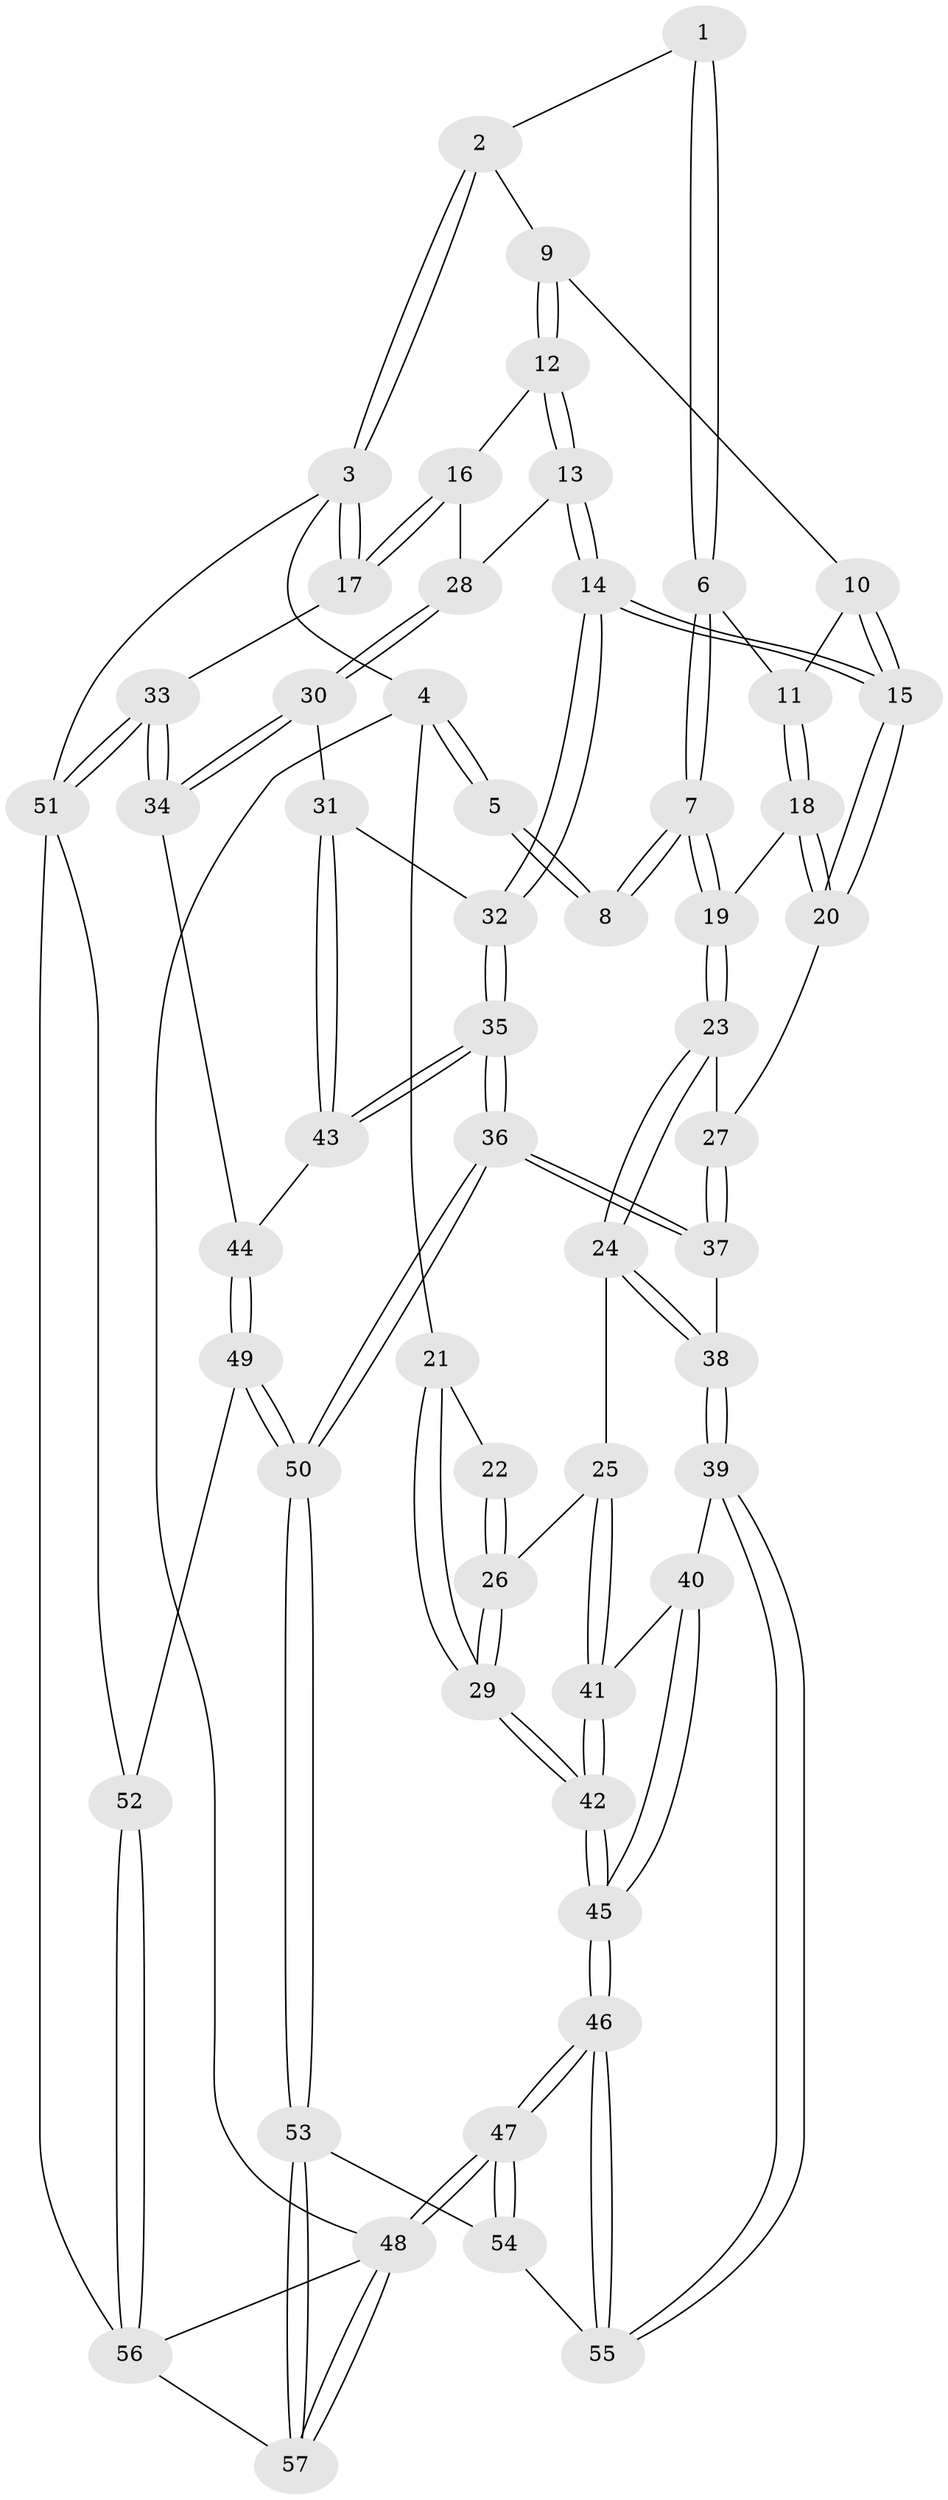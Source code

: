// coarse degree distribution, {3: 0.1935483870967742, 5: 0.0967741935483871, 7: 0.03225806451612903, 4: 0.5161290322580645, 6: 0.0967741935483871, 2: 0.06451612903225806}
// Generated by graph-tools (version 1.1) at 2025/42/03/06/25 10:42:26]
// undirected, 57 vertices, 139 edges
graph export_dot {
graph [start="1"]
  node [color=gray90,style=filled];
  1 [pos="+0.4720119078977438+0"];
  2 [pos="+0.7026482683742633+0"];
  3 [pos="+1+0"];
  4 [pos="+0+0"];
  5 [pos="+0.156851728180043+0"];
  6 [pos="+0.4141286202029909+0.0609891093954596"];
  7 [pos="+0.22128767154163909+0.1786343789022849"];
  8 [pos="+0.2101815385127059+0.17102702986807194"];
  9 [pos="+0.7205743114678572+0"];
  10 [pos="+0.6593604339836261+0.08190466733966596"];
  11 [pos="+0.47049770554140063+0.20550708565275075"];
  12 [pos="+0.7472722254560776+0.0387741606082539"];
  13 [pos="+0.7319102616819321+0.3587117928549669"];
  14 [pos="+0.6127009598258193+0.4003308216580458"];
  15 [pos="+0.5859566698033765+0.38264245429519783"];
  16 [pos="+0.966394166887056+0.2365173459065085"];
  17 [pos="+1+0.1843209985628997"];
  18 [pos="+0.4674046747253254+0.237497983971347"];
  19 [pos="+0.24009427507007988+0.21653287585054032"];
  20 [pos="+0.5171171392130223+0.3610431766723234"];
  21 [pos="+0+0"];
  22 [pos="+0.12486718803037206+0.1815608673018368"];
  23 [pos="+0.24832312629294215+0.42821839291619684"];
  24 [pos="+0.24114412773854182+0.4352976165465333"];
  25 [pos="+0.04147831057740786+0.44933771962110186"];
  26 [pos="+0+0.4143013378745496"];
  27 [pos="+0.4036734339886857+0.4128183878312144"];
  28 [pos="+0.8468248503391972+0.3663497114422764"];
  29 [pos="+0+0.4126012742473327"];
  30 [pos="+0.9115957258153887+0.5098674463480903"];
  31 [pos="+0.7232234231347657+0.5620255837268227"];
  32 [pos="+0.6205306378472768+0.47419288003698395"];
  33 [pos="+1+0.6432271561964191"];
  34 [pos="+0.9686177912285995+0.5697128862455542"];
  35 [pos="+0.5308018653787309+0.6675497840616658"];
  36 [pos="+0.49968977537250514+0.699135246358732"];
  37 [pos="+0.4530978520169265+0.6799020352030125"];
  38 [pos="+0.2843517136217716+0.6658206440840074"];
  39 [pos="+0.22105603249698066+0.732172495326508"];
  40 [pos="+0.1184223631635562+0.740874057203848"];
  41 [pos="+0.0749452781356685+0.585521148217282"];
  42 [pos="+0+0.8730767078014611"];
  43 [pos="+0.759862407448724+0.6807943631041606"];
  44 [pos="+0.7764215817298066+0.6970627332350785"];
  45 [pos="+0+1"];
  46 [pos="+0+1"];
  47 [pos="+0+1"];
  48 [pos="+0+1"];
  49 [pos="+0.779047799234272+0.7692166999821929"];
  50 [pos="+0.5591324122770094+0.9495009565357692"];
  51 [pos="+1+0.6999422908707101"];
  52 [pos="+0.9169926377290544+0.8399796615767571"];
  53 [pos="+0.536084300428009+1"];
  54 [pos="+0.3021870046845222+0.8952350141974947"];
  55 [pos="+0.2839891397024058+0.8733082584155465"];
  56 [pos="+0.8076752393650906+1"];
  57 [pos="+0.5433188844801832+1"];
  1 -- 2;
  1 -- 6;
  1 -- 6;
  2 -- 3;
  2 -- 3;
  2 -- 9;
  3 -- 4;
  3 -- 17;
  3 -- 17;
  3 -- 51;
  4 -- 5;
  4 -- 5;
  4 -- 21;
  4 -- 48;
  5 -- 8;
  5 -- 8;
  6 -- 7;
  6 -- 7;
  6 -- 11;
  7 -- 8;
  7 -- 8;
  7 -- 19;
  7 -- 19;
  9 -- 10;
  9 -- 12;
  9 -- 12;
  10 -- 11;
  10 -- 15;
  10 -- 15;
  11 -- 18;
  11 -- 18;
  12 -- 13;
  12 -- 13;
  12 -- 16;
  13 -- 14;
  13 -- 14;
  13 -- 28;
  14 -- 15;
  14 -- 15;
  14 -- 32;
  14 -- 32;
  15 -- 20;
  15 -- 20;
  16 -- 17;
  16 -- 17;
  16 -- 28;
  17 -- 33;
  18 -- 19;
  18 -- 20;
  18 -- 20;
  19 -- 23;
  19 -- 23;
  20 -- 27;
  21 -- 22;
  21 -- 29;
  21 -- 29;
  22 -- 26;
  22 -- 26;
  23 -- 24;
  23 -- 24;
  23 -- 27;
  24 -- 25;
  24 -- 38;
  24 -- 38;
  25 -- 26;
  25 -- 41;
  25 -- 41;
  26 -- 29;
  26 -- 29;
  27 -- 37;
  27 -- 37;
  28 -- 30;
  28 -- 30;
  29 -- 42;
  29 -- 42;
  30 -- 31;
  30 -- 34;
  30 -- 34;
  31 -- 32;
  31 -- 43;
  31 -- 43;
  32 -- 35;
  32 -- 35;
  33 -- 34;
  33 -- 34;
  33 -- 51;
  33 -- 51;
  34 -- 44;
  35 -- 36;
  35 -- 36;
  35 -- 43;
  35 -- 43;
  36 -- 37;
  36 -- 37;
  36 -- 50;
  36 -- 50;
  37 -- 38;
  38 -- 39;
  38 -- 39;
  39 -- 40;
  39 -- 55;
  39 -- 55;
  40 -- 41;
  40 -- 45;
  40 -- 45;
  41 -- 42;
  41 -- 42;
  42 -- 45;
  42 -- 45;
  43 -- 44;
  44 -- 49;
  44 -- 49;
  45 -- 46;
  45 -- 46;
  46 -- 47;
  46 -- 47;
  46 -- 55;
  46 -- 55;
  47 -- 48;
  47 -- 48;
  47 -- 54;
  47 -- 54;
  48 -- 57;
  48 -- 57;
  48 -- 56;
  49 -- 50;
  49 -- 50;
  49 -- 52;
  50 -- 53;
  50 -- 53;
  51 -- 52;
  51 -- 56;
  52 -- 56;
  52 -- 56;
  53 -- 54;
  53 -- 57;
  53 -- 57;
  54 -- 55;
  56 -- 57;
}
